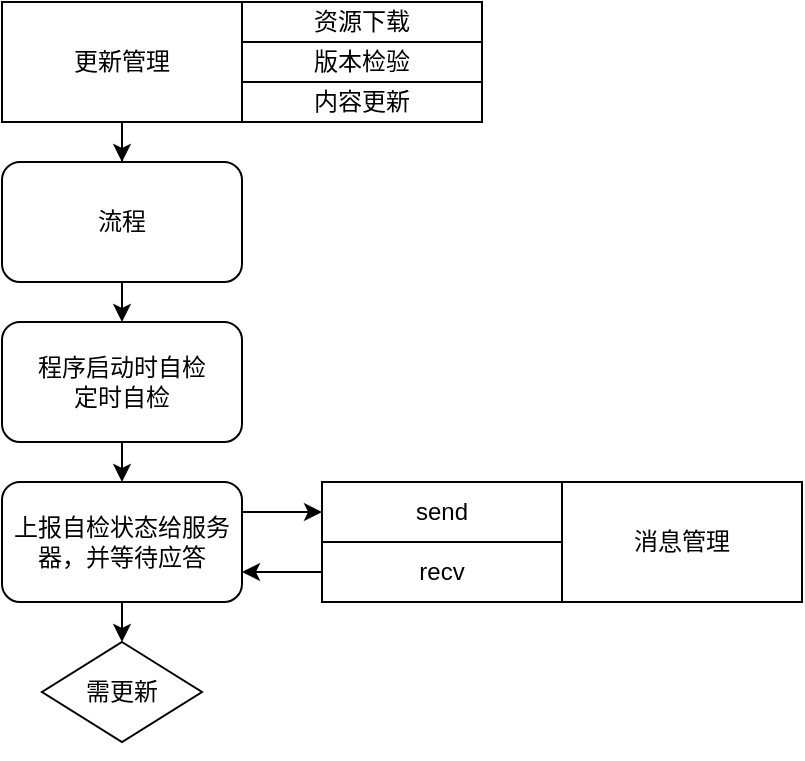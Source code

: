 <mxfile version="13.3.5" type="github">
  <diagram id="I0tTbIVz2taehSvC3SyJ" name="Page-1">
    <mxGraphModel dx="1372" dy="833" grid="1" gridSize="10" guides="1" tooltips="1" connect="1" arrows="1" fold="1" page="1" pageScale="1" pageWidth="827" pageHeight="1169" math="0" shadow="0">
      <root>
        <mxCell id="0" />
        <mxCell id="1" parent="0" />
        <mxCell id="eCIu5ebLq8_7URlHtB98-1" value="消息管理" style="rounded=0;whiteSpace=wrap;html=1;" vertex="1" parent="1">
          <mxGeometry x="360" y="480" width="120" height="60" as="geometry" />
        </mxCell>
        <mxCell id="eCIu5ebLq8_7URlHtB98-2" value="send" style="rounded=0;whiteSpace=wrap;html=1;" vertex="1" parent="1">
          <mxGeometry x="240" y="480" width="120" height="30" as="geometry" />
        </mxCell>
        <mxCell id="eCIu5ebLq8_7URlHtB98-24" style="edgeStyle=orthogonalEdgeStyle;rounded=0;orthogonalLoop=1;jettySize=auto;html=1;exitX=0;exitY=0.5;exitDx=0;exitDy=0;entryX=1;entryY=0.75;entryDx=0;entryDy=0;" edge="1" parent="1" source="eCIu5ebLq8_7URlHtB98-3" target="eCIu5ebLq8_7URlHtB98-17">
          <mxGeometry relative="1" as="geometry" />
        </mxCell>
        <mxCell id="eCIu5ebLq8_7URlHtB98-3" value="recv" style="rounded=0;whiteSpace=wrap;html=1;" vertex="1" parent="1">
          <mxGeometry x="240" y="510" width="120" height="30" as="geometry" />
        </mxCell>
        <mxCell id="eCIu5ebLq8_7URlHtB98-14" style="edgeStyle=orthogonalEdgeStyle;rounded=0;orthogonalLoop=1;jettySize=auto;html=1;exitX=0.5;exitY=1;exitDx=0;exitDy=0;" edge="1" parent="1" source="eCIu5ebLq8_7URlHtB98-4" target="eCIu5ebLq8_7URlHtB98-11">
          <mxGeometry relative="1" as="geometry" />
        </mxCell>
        <mxCell id="eCIu5ebLq8_7URlHtB98-4" value="更新管理" style="rounded=0;whiteSpace=wrap;html=1;" vertex="1" parent="1">
          <mxGeometry x="80" y="240" width="120" height="60" as="geometry" />
        </mxCell>
        <mxCell id="eCIu5ebLq8_7URlHtB98-5" value="资源下载" style="rounded=0;whiteSpace=wrap;html=1;" vertex="1" parent="1">
          <mxGeometry x="200" y="240" width="120" height="20" as="geometry" />
        </mxCell>
        <mxCell id="eCIu5ebLq8_7URlHtB98-7" value="版本检验" style="rounded=0;whiteSpace=wrap;html=1;" vertex="1" parent="1">
          <mxGeometry x="200" y="260" width="120" height="20" as="geometry" />
        </mxCell>
        <mxCell id="eCIu5ebLq8_7URlHtB98-8" value="内容更新" style="rounded=0;whiteSpace=wrap;html=1;" vertex="1" parent="1">
          <mxGeometry x="200" y="280" width="120" height="20" as="geometry" />
        </mxCell>
        <mxCell id="eCIu5ebLq8_7URlHtB98-16" style="edgeStyle=orthogonalEdgeStyle;rounded=0;orthogonalLoop=1;jettySize=auto;html=1;exitX=0.5;exitY=1;exitDx=0;exitDy=0;entryX=0.5;entryY=0;entryDx=0;entryDy=0;" edge="1" parent="1" source="eCIu5ebLq8_7URlHtB98-11" target="eCIu5ebLq8_7URlHtB98-15">
          <mxGeometry relative="1" as="geometry" />
        </mxCell>
        <mxCell id="eCIu5ebLq8_7URlHtB98-11" value="流程" style="rounded=1;whiteSpace=wrap;html=1;" vertex="1" parent="1">
          <mxGeometry x="80" y="320" width="120" height="60" as="geometry" />
        </mxCell>
        <mxCell id="eCIu5ebLq8_7URlHtB98-18" style="edgeStyle=orthogonalEdgeStyle;rounded=0;orthogonalLoop=1;jettySize=auto;html=1;exitX=0.5;exitY=1;exitDx=0;exitDy=0;entryX=0.5;entryY=0;entryDx=0;entryDy=0;" edge="1" parent="1" source="eCIu5ebLq8_7URlHtB98-15" target="eCIu5ebLq8_7URlHtB98-17">
          <mxGeometry relative="1" as="geometry" />
        </mxCell>
        <mxCell id="eCIu5ebLq8_7URlHtB98-15" value="程序启动时自检&lt;br&gt;定时自检" style="rounded=1;whiteSpace=wrap;html=1;" vertex="1" parent="1">
          <mxGeometry x="80" y="400" width="120" height="60" as="geometry" />
        </mxCell>
        <mxCell id="eCIu5ebLq8_7URlHtB98-21" style="edgeStyle=orthogonalEdgeStyle;rounded=0;orthogonalLoop=1;jettySize=auto;html=1;exitX=0.5;exitY=1;exitDx=0;exitDy=0;entryX=0.5;entryY=0;entryDx=0;entryDy=0;" edge="1" parent="1" source="eCIu5ebLq8_7URlHtB98-17" target="eCIu5ebLq8_7URlHtB98-19">
          <mxGeometry relative="1" as="geometry" />
        </mxCell>
        <mxCell id="eCIu5ebLq8_7URlHtB98-23" style="edgeStyle=orthogonalEdgeStyle;rounded=0;orthogonalLoop=1;jettySize=auto;html=1;exitX=1;exitY=0.25;exitDx=0;exitDy=0;" edge="1" parent="1" source="eCIu5ebLq8_7URlHtB98-17" target="eCIu5ebLq8_7URlHtB98-2">
          <mxGeometry relative="1" as="geometry" />
        </mxCell>
        <mxCell id="eCIu5ebLq8_7URlHtB98-17" value="上报自检状态给服务器，并等待应答" style="rounded=1;whiteSpace=wrap;html=1;" vertex="1" parent="1">
          <mxGeometry x="80" y="480" width="120" height="60" as="geometry" />
        </mxCell>
        <mxCell id="eCIu5ebLq8_7URlHtB98-19" value="需更新" style="rhombus;whiteSpace=wrap;html=1;" vertex="1" parent="1">
          <mxGeometry x="100" y="560" width="80" height="50" as="geometry" />
        </mxCell>
        <mxCell id="eCIu5ebLq8_7URlHtB98-20" style="edgeStyle=orthogonalEdgeStyle;rounded=0;orthogonalLoop=1;jettySize=auto;html=1;exitX=0.5;exitY=1;exitDx=0;exitDy=0;" edge="1" parent="1" source="eCIu5ebLq8_7URlHtB98-19" target="eCIu5ebLq8_7URlHtB98-19">
          <mxGeometry relative="1" as="geometry" />
        </mxCell>
      </root>
    </mxGraphModel>
  </diagram>
</mxfile>
